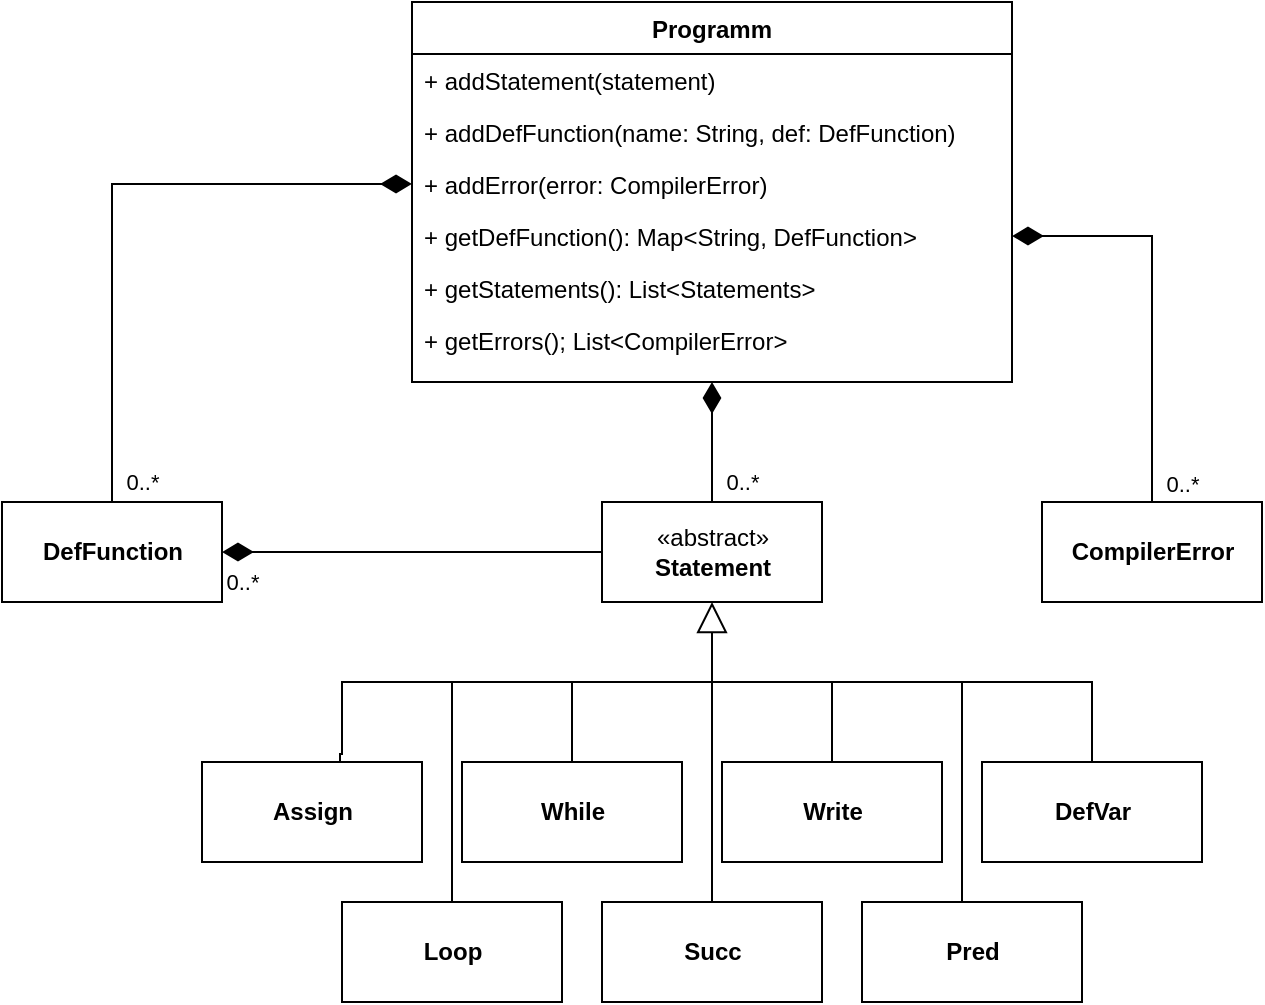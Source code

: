 <mxfile version="19.0.2" type="device"><diagram id="C5RBs43oDa-KdzZeNtuy" name="Page-1"><mxGraphModel dx="1185" dy="713" grid="1" gridSize="10" guides="1" tooltips="1" connect="1" arrows="1" fold="1" page="1" pageScale="1" pageWidth="827" pageHeight="1169" math="0" shadow="0"><root><mxCell id="WIyWlLk6GJQsqaUBKTNV-0"/><mxCell id="WIyWlLk6GJQsqaUBKTNV-1" parent="WIyWlLk6GJQsqaUBKTNV-0"/><mxCell id="z37Dxmj6nNCE8cZUos84-38" value="«abstract»&lt;br&gt;&lt;b&gt;Statement&lt;/b&gt;" style="html=1;labelBackgroundColor=default;strokeColor=default;" parent="WIyWlLk6GJQsqaUBKTNV-1" vertex="1"><mxGeometry x="380" y="280" width="110" height="50" as="geometry"/></mxCell><mxCell id="q5uZXZ2LrOp8sAGM0Q_w-10" style="edgeStyle=orthogonalEdgeStyle;rounded=0;orthogonalLoop=1;jettySize=auto;html=1;entryX=0;entryY=0.5;entryDx=0;entryDy=0;startArrow=diamondThin;startFill=1;endArrow=none;endFill=0;startSize=13;endSize=13;sourcePerimeterSpacing=0;" edge="1" parent="WIyWlLk6GJQsqaUBKTNV-1" source="z37Dxmj6nNCE8cZUos84-41" target="z37Dxmj6nNCE8cZUos84-38"><mxGeometry relative="1" as="geometry"/></mxCell><mxCell id="q5uZXZ2LrOp8sAGM0Q_w-11" value="0..*" style="edgeLabel;html=1;align=center;verticalAlign=middle;resizable=0;points=[];" vertex="1" connectable="0" parent="q5uZXZ2LrOp8sAGM0Q_w-10"><mxGeometry x="-0.202" relative="1" as="geometry"><mxPoint x="-66" y="15" as="offset"/></mxGeometry></mxCell><mxCell id="z37Dxmj6nNCE8cZUos84-41" value="&lt;b&gt;DefFunction&lt;/b&gt;" style="html=1;labelBackgroundColor=default;strokeColor=default;" parent="WIyWlLk6GJQsqaUBKTNV-1" vertex="1"><mxGeometry x="80" y="280" width="110" height="50" as="geometry"/></mxCell><mxCell id="z37Dxmj6nNCE8cZUos84-42" value="&lt;b&gt;Assign&lt;/b&gt;" style="html=1;labelBackgroundColor=default;strokeColor=default;" parent="WIyWlLk6GJQsqaUBKTNV-1" vertex="1"><mxGeometry x="180" y="410" width="110" height="50" as="geometry"/></mxCell><mxCell id="z37Dxmj6nNCE8cZUos84-54" style="edgeStyle=orthogonalEdgeStyle;rounded=0;orthogonalLoop=1;jettySize=auto;html=1;endArrow=none;endFill=0;" parent="WIyWlLk6GJQsqaUBKTNV-1" source="z37Dxmj6nNCE8cZUos84-43" edge="1"><mxGeometry relative="1" as="geometry"><mxPoint x="460" y="370" as="targetPoint"/><Array as="points"><mxPoint x="625" y="370"/><mxPoint x="480" y="370"/></Array></mxGeometry></mxCell><mxCell id="z37Dxmj6nNCE8cZUos84-43" value="&lt;b&gt;DefVar&lt;/b&gt;" style="html=1;labelBackgroundColor=default;strokeColor=default;" parent="WIyWlLk6GJQsqaUBKTNV-1" vertex="1"><mxGeometry x="570" y="410" width="110" height="50" as="geometry"/></mxCell><mxCell id="z37Dxmj6nNCE8cZUos84-56" style="edgeStyle=orthogonalEdgeStyle;rounded=0;orthogonalLoop=1;jettySize=auto;html=1;endArrow=none;endFill=0;exitX=0.5;exitY=0;exitDx=0;exitDy=0;" parent="WIyWlLk6GJQsqaUBKTNV-1" source="z37Dxmj6nNCE8cZUos84-44" edge="1"><mxGeometry relative="1" as="geometry"><mxPoint x="620" y="370" as="targetPoint"/><Array as="points"><mxPoint x="560" y="480"/><mxPoint x="560" y="370"/></Array></mxGeometry></mxCell><mxCell id="z37Dxmj6nNCE8cZUos84-44" value="&lt;b&gt;Pred&lt;/b&gt;" style="html=1;labelBackgroundColor=default;strokeColor=default;" parent="WIyWlLk6GJQsqaUBKTNV-1" vertex="1"><mxGeometry x="510" y="480" width="110" height="50" as="geometry"/></mxCell><mxCell id="z37Dxmj6nNCE8cZUos84-57" style="edgeStyle=orthogonalEdgeStyle;rounded=0;orthogonalLoop=1;jettySize=auto;html=1;endArrow=block;endFill=0;entryX=0.5;entryY=1;entryDx=0;entryDy=0;startSize=13;endSize=13;" parent="WIyWlLk6GJQsqaUBKTNV-1" source="z37Dxmj6nNCE8cZUos84-45" edge="1" target="z37Dxmj6nNCE8cZUos84-38"><mxGeometry relative="1" as="geometry"><mxPoint x="435" y="370" as="targetPoint"/></mxGeometry></mxCell><mxCell id="z37Dxmj6nNCE8cZUos84-45" value="&lt;b&gt;Succ&lt;/b&gt;" style="html=1;labelBackgroundColor=default;strokeColor=default;" parent="WIyWlLk6GJQsqaUBKTNV-1" vertex="1"><mxGeometry x="380" y="480" width="110" height="50" as="geometry"/></mxCell><mxCell id="z37Dxmj6nNCE8cZUos84-58" style="edgeStyle=orthogonalEdgeStyle;rounded=0;orthogonalLoop=1;jettySize=auto;html=1;endArrow=none;endFill=0;" parent="WIyWlLk6GJQsqaUBKTNV-1" source="z37Dxmj6nNCE8cZUos84-46" edge="1"><mxGeometry relative="1" as="geometry"><mxPoint x="305" y="370" as="targetPoint"/></mxGeometry></mxCell><mxCell id="z37Dxmj6nNCE8cZUos84-46" value="&lt;b&gt;Loop&lt;/b&gt;" style="html=1;labelBackgroundColor=default;strokeColor=default;" parent="WIyWlLk6GJQsqaUBKTNV-1" vertex="1"><mxGeometry x="250" y="480" width="110" height="50" as="geometry"/></mxCell><mxCell id="z37Dxmj6nNCE8cZUos84-52" style="edgeStyle=orthogonalEdgeStyle;rounded=0;orthogonalLoop=1;jettySize=auto;html=1;endArrow=none;endFill=0;entryX=0.631;entryY=0.007;entryDx=0;entryDy=0;entryPerimeter=0;" parent="WIyWlLk6GJQsqaUBKTNV-1" source="z37Dxmj6nNCE8cZUos84-47" target="z37Dxmj6nNCE8cZUos84-42" edge="1"><mxGeometry relative="1" as="geometry"><mxPoint x="250" y="330" as="targetPoint"/><Array as="points"><mxPoint x="365" y="370"/><mxPoint x="250" y="370"/><mxPoint x="250" y="406"/><mxPoint x="249" y="406"/><mxPoint x="249" y="410"/></Array></mxGeometry></mxCell><mxCell id="z37Dxmj6nNCE8cZUos84-47" value="&lt;b&gt;While&lt;/b&gt;" style="html=1;labelBackgroundColor=default;strokeColor=default;" parent="WIyWlLk6GJQsqaUBKTNV-1" vertex="1"><mxGeometry x="310" y="410" width="110" height="50" as="geometry"/></mxCell><mxCell id="z37Dxmj6nNCE8cZUos84-53" style="edgeStyle=orthogonalEdgeStyle;rounded=0;orthogonalLoop=1;jettySize=auto;html=1;endArrow=none;endFill=0;" parent="WIyWlLk6GJQsqaUBKTNV-1" source="z37Dxmj6nNCE8cZUos84-48" edge="1"><mxGeometry relative="1" as="geometry"><mxPoint x="360" y="370" as="targetPoint"/><Array as="points"><mxPoint x="495" y="370"/></Array></mxGeometry></mxCell><mxCell id="z37Dxmj6nNCE8cZUos84-48" value="&lt;b&gt;Write&lt;/b&gt;" style="html=1;labelBackgroundColor=default;strokeColor=default;" parent="WIyWlLk6GJQsqaUBKTNV-1" vertex="1"><mxGeometry x="440" y="410" width="110" height="50" as="geometry"/></mxCell><mxCell id="q5uZXZ2LrOp8sAGM0Q_w-7" value="0..*" style="edgeStyle=orthogonalEdgeStyle;rounded=0;orthogonalLoop=1;jettySize=auto;html=1;entryX=0.5;entryY=0;entryDx=0;entryDy=0;endArrow=none;endFill=0;startArrow=diamondThin;startFill=1;sourcePerimeterSpacing=0;startSize=13;" edge="1" parent="WIyWlLk6GJQsqaUBKTNV-1" source="q5uZXZ2LrOp8sAGM0Q_w-0" target="z37Dxmj6nNCE8cZUos84-38"><mxGeometry x="0.667" y="15" relative="1" as="geometry"><mxPoint as="offset"/></mxGeometry></mxCell><mxCell id="q5uZXZ2LrOp8sAGM0Q_w-0" value="Programm" style="swimlane;fontStyle=1;align=center;verticalAlign=top;childLayout=stackLayout;horizontal=1;startSize=26;horizontalStack=0;resizeParent=1;resizeLast=0;collapsible=1;marginBottom=0;rounded=0;shadow=0;strokeWidth=1;" vertex="1" parent="WIyWlLk6GJQsqaUBKTNV-1"><mxGeometry x="285" y="30" width="300" height="190" as="geometry"><mxRectangle x="550" y="140" width="160" height="26" as="alternateBounds"/></mxGeometry></mxCell><mxCell id="q5uZXZ2LrOp8sAGM0Q_w-1" value="+ addStatement(statement)" style="text;align=left;verticalAlign=top;spacingLeft=4;spacingRight=4;overflow=hidden;rotatable=0;points=[[0,0.5],[1,0.5]];portConstraint=eastwest;" vertex="1" parent="q5uZXZ2LrOp8sAGM0Q_w-0"><mxGeometry y="26" width="300" height="26" as="geometry"/></mxCell><mxCell id="q5uZXZ2LrOp8sAGM0Q_w-2" value="+ addDefFunction(name: String, def: DefFunction)" style="text;align=left;verticalAlign=top;spacingLeft=4;spacingRight=4;overflow=hidden;rotatable=0;points=[[0,0.5],[1,0.5]];portConstraint=eastwest;labelBackgroundColor=default;" vertex="1" parent="q5uZXZ2LrOp8sAGM0Q_w-0"><mxGeometry y="52" width="300" height="26" as="geometry"/></mxCell><mxCell id="q5uZXZ2LrOp8sAGM0Q_w-3" value="+ addError(error: CompilerError)" style="text;align=left;verticalAlign=top;spacingLeft=4;spacingRight=4;overflow=hidden;rotatable=0;points=[[0,0.5],[1,0.5]];portConstraint=eastwest;labelBackgroundColor=default;" vertex="1" parent="q5uZXZ2LrOp8sAGM0Q_w-0"><mxGeometry y="78" width="300" height="26" as="geometry"/></mxCell><mxCell id="q5uZXZ2LrOp8sAGM0Q_w-4" value="+ getDefFunction(): Map&lt;String, DefFunction&gt;" style="text;align=left;verticalAlign=top;spacingLeft=4;spacingRight=4;overflow=hidden;rotatable=0;points=[[0,0.5],[1,0.5]];portConstraint=eastwest;labelBackgroundColor=default;" vertex="1" parent="q5uZXZ2LrOp8sAGM0Q_w-0"><mxGeometry y="104" width="300" height="26" as="geometry"/></mxCell><mxCell id="q5uZXZ2LrOp8sAGM0Q_w-5" value="+ getStatements(): List&lt;Statements&gt;" style="text;align=left;verticalAlign=top;spacingLeft=4;spacingRight=4;overflow=hidden;rotatable=0;points=[[0,0.5],[1,0.5]];portConstraint=eastwest;labelBackgroundColor=default;" vertex="1" parent="q5uZXZ2LrOp8sAGM0Q_w-0"><mxGeometry y="130" width="300" height="26" as="geometry"/></mxCell><mxCell id="q5uZXZ2LrOp8sAGM0Q_w-6" value="+ getErrors(); List&lt;CompilerError&gt;" style="text;align=left;verticalAlign=top;spacingLeft=4;spacingRight=4;overflow=hidden;rotatable=0;points=[[0,0.5],[1,0.5]];portConstraint=eastwest;labelBackgroundColor=default;" vertex="1" parent="q5uZXZ2LrOp8sAGM0Q_w-0"><mxGeometry y="156" width="300" height="26" as="geometry"/></mxCell><mxCell id="q5uZXZ2LrOp8sAGM0Q_w-8" value="0..*" style="edgeStyle=orthogonalEdgeStyle;rounded=0;orthogonalLoop=1;jettySize=auto;html=1;entryX=0.5;entryY=0;entryDx=0;entryDy=0;startArrow=diamondThin;startFill=1;endArrow=none;endFill=0;startSize=13;endSize=13;sourcePerimeterSpacing=0;" edge="1" parent="WIyWlLk6GJQsqaUBKTNV-1" source="q5uZXZ2LrOp8sAGM0Q_w-3" target="z37Dxmj6nNCE8cZUos84-41"><mxGeometry x="0.935" y="15" relative="1" as="geometry"><mxPoint as="offset"/></mxGeometry></mxCell><mxCell id="q5uZXZ2LrOp8sAGM0Q_w-12" value="&lt;b&gt;CompilerError&lt;/b&gt;" style="html=1;labelBackgroundColor=default;strokeColor=default;" vertex="1" parent="WIyWlLk6GJQsqaUBKTNV-1"><mxGeometry x="600" y="280" width="110" height="50" as="geometry"/></mxCell><mxCell id="q5uZXZ2LrOp8sAGM0Q_w-13" style="edgeStyle=orthogonalEdgeStyle;rounded=0;orthogonalLoop=1;jettySize=auto;html=1;entryX=0.5;entryY=0;entryDx=0;entryDy=0;startArrow=diamondThin;startFill=1;endArrow=none;endFill=0;startSize=13;endSize=13;sourcePerimeterSpacing=0;" edge="1" parent="WIyWlLk6GJQsqaUBKTNV-1" source="q5uZXZ2LrOp8sAGM0Q_w-4" target="q5uZXZ2LrOp8sAGM0Q_w-12"><mxGeometry relative="1" as="geometry"/></mxCell><mxCell id="q5uZXZ2LrOp8sAGM0Q_w-14" value="0..*" style="edgeLabel;html=1;align=center;verticalAlign=middle;resizable=0;points=[];" vertex="1" connectable="0" parent="q5uZXZ2LrOp8sAGM0Q_w-13"><mxGeometry x="0.552" y="3" relative="1" as="geometry"><mxPoint x="12" y="36" as="offset"/></mxGeometry></mxCell></root></mxGraphModel></diagram></mxfile>